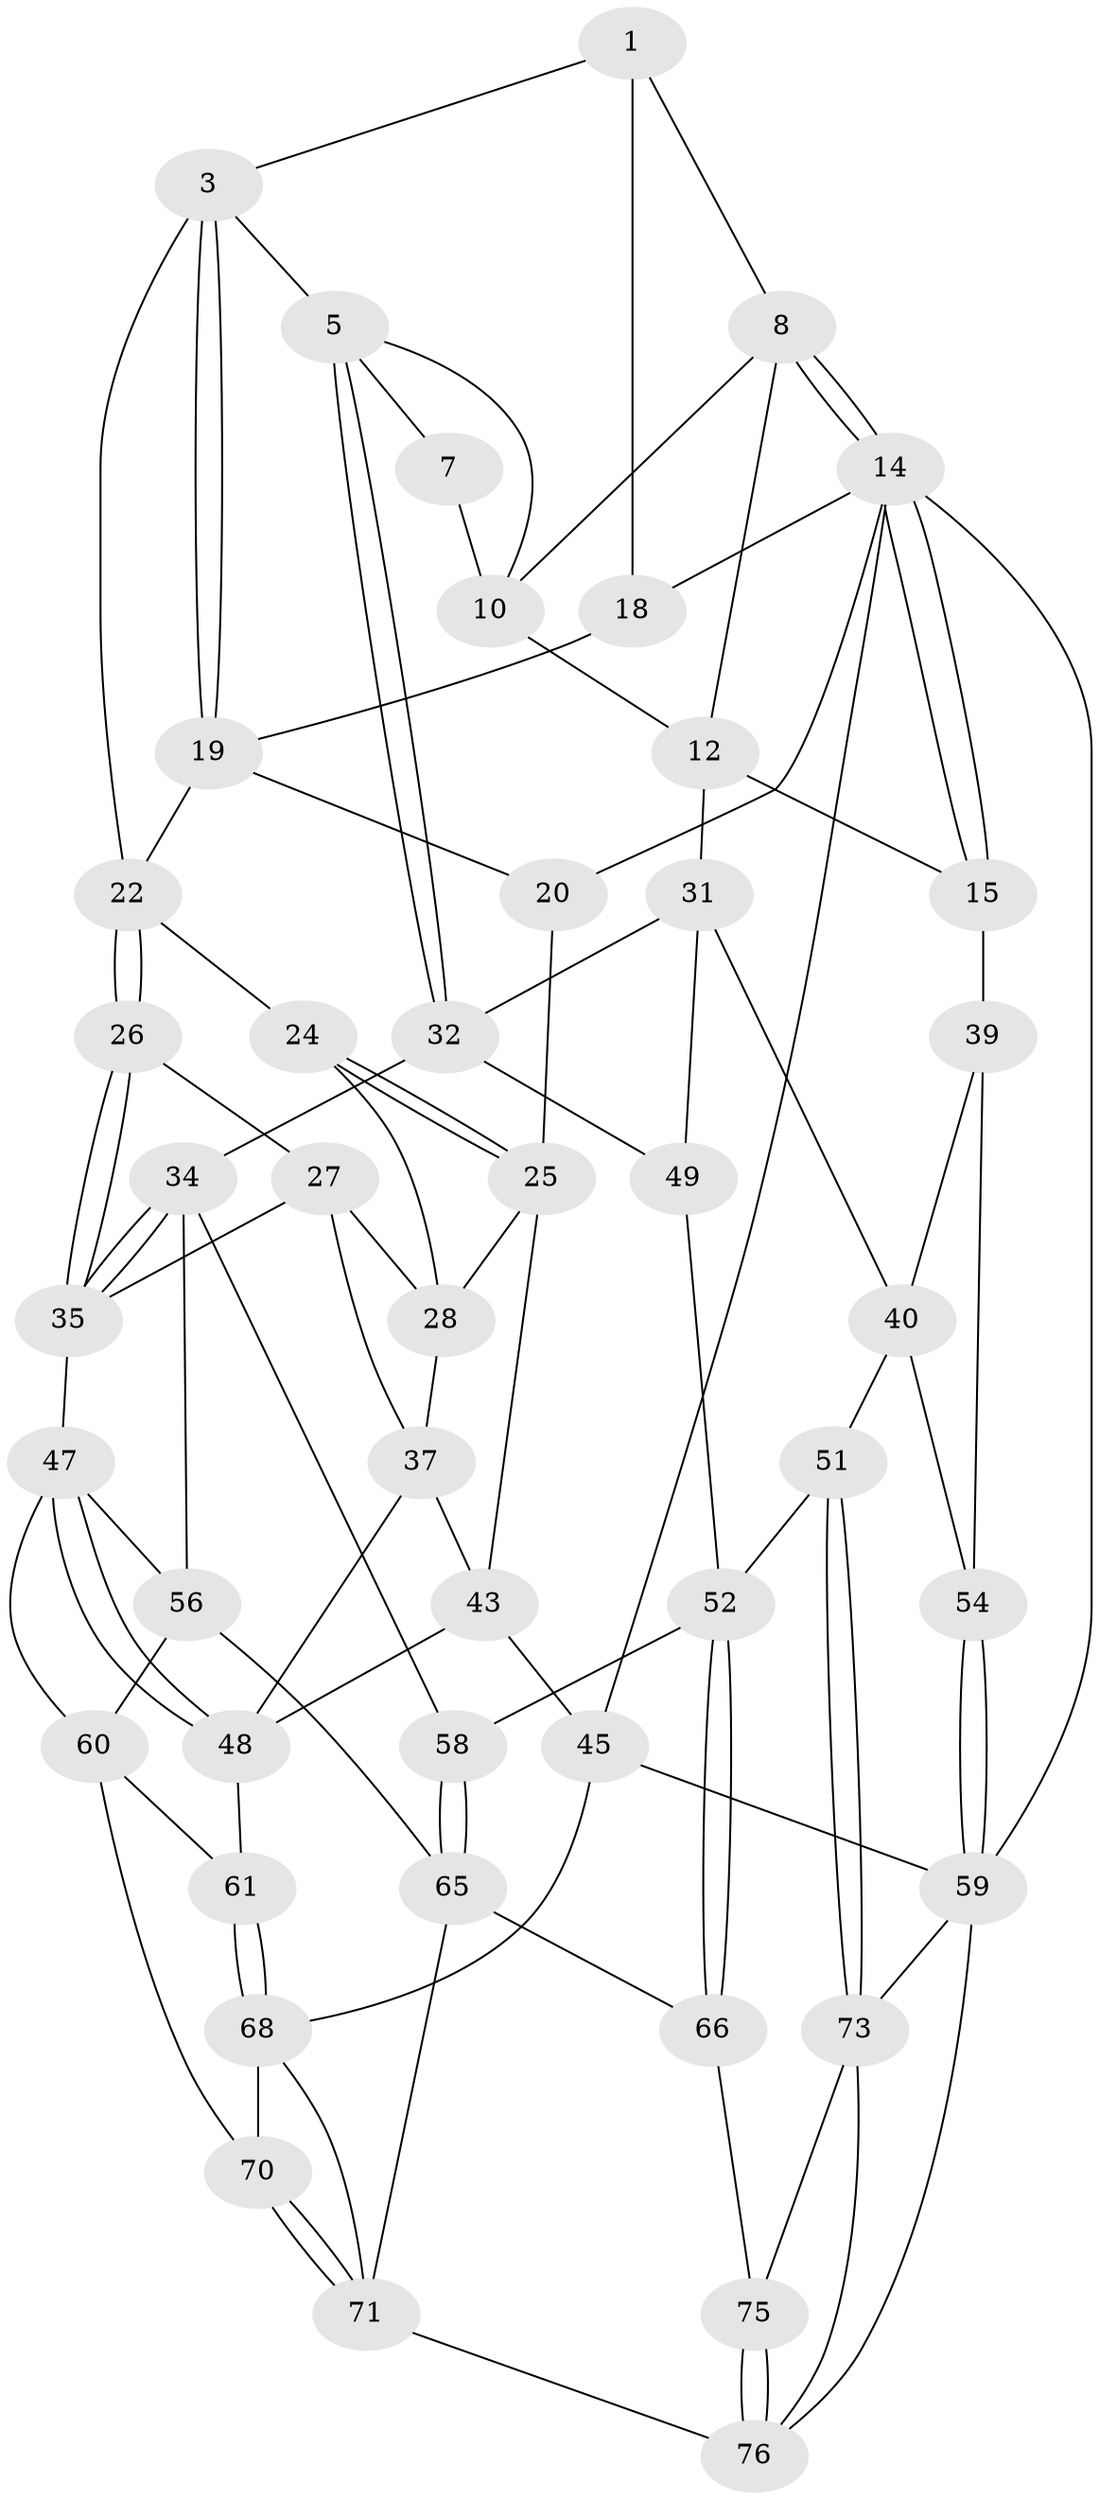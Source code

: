 // original degree distribution, {3: 0.02564102564102564, 5: 0.5128205128205128, 6: 0.21794871794871795, 4: 0.24358974358974358}
// Generated by graph-tools (version 1.1) at 2025/11/02/27/25 16:11:53]
// undirected, 46 vertices, 101 edges
graph export_dot {
graph [start="1"]
  node [color=gray90,style=filled];
  1 [pos="+0.7595001869093755+0",super="+2"];
  3 [pos="+0.4520944276004624+0.17963730218868276",super="+4"];
  5 [pos="+0.5930966569029067+0.2647772844287686",super="+6"];
  7 [pos="+0.7465894707984+0"];
  8 [pos="+1+0",super="+9"];
  10 [pos="+0.835274579469711+0.12853886861192645",super="+11"];
  12 [pos="+0.9548905470122944+0.3150215061955077",super="+13"];
  14 [pos="+1+0",super="+17"];
  15 [pos="+1+0.31674788636617807",super="+16"];
  18 [pos="+0.22327621398727718+0"];
  19 [pos="+0.19011277285932082+0.16525667821298748",super="+21"];
  20 [pos="+0+0"];
  22 [pos="+0.3298365310885173+0.295019167084654",super="+23"];
  24 [pos="+0.1165858888077275+0.27144677891289937"];
  25 [pos="+0+0.08969165250182898",super="+30"];
  26 [pos="+0.32712530208213947+0.3022273554480084"];
  27 [pos="+0.1949673637956099+0.3833773201871769",super="+36"];
  28 [pos="+0.1345490470266388+0.343650327010062",super="+29"];
  31 [pos="+0.787620790385171+0.523181604705467",super="+41"];
  32 [pos="+0.5882490403061195+0.32906638104918845",super="+33"];
  34 [pos="+0.40017182625582354+0.5573262957714942",super="+55"];
  35 [pos="+0.396416870649951+0.5555139801617097",super="+38"];
  37 [pos="+0.07627152508202548+0.46106718556390536",super="+42"];
  39 [pos="+0.903789211989466+0.5825999659977417",super="+46"];
  40 [pos="+0.8804708311479568+0.5985680373418084",super="+50"];
  43 [pos="+0+0.6126074088986596",super="+44"];
  45 [pos="+0+1"];
  47 [pos="+0.16679734511912775+0.6076944599510419",super="+57"];
  48 [pos="+0+0.6330021967785741",super="+62"];
  49 [pos="+0.6536190718421461+0.6089108504741809"];
  51 [pos="+0.808084635025535+0.8068209263163449"];
  52 [pos="+0.7109399440174164+0.7987211942358688",super="+53"];
  54 [pos="+1+0.7678856152966788"];
  56 [pos="+0.29150604483280684+0.759933611963106",super="+63"];
  58 [pos="+0.45818033489104815+0.7521157692557474"];
  59 [pos="+1+1",super="+72"];
  60 [pos="+0.1629274520270033+0.6913558269017357",super="+64"];
  61 [pos="+0.0962167221197621+0.8049954596657146"];
  65 [pos="+0.4545021656799557+0.8762722730110901",super="+67"];
  66 [pos="+0.6559510665171566+0.86175796507318"];
  68 [pos="+0.1437623531190711+0.9416899129081203",super="+69"];
  70 [pos="+0.16456257137577263+0.9277081111602502"];
  71 [pos="+0.5053974548586713+0.9678962905688077",super="+78"];
  73 [pos="+0.8611786780229209+0.8892860823531291",super="+74"];
  75 [pos="+0.7128652327830821+0.9352356987422442"];
  76 [pos="+0.7530437017779644+1",super="+77"];
  1 -- 8;
  1 -- 18;
  1 -- 3;
  3 -- 19;
  3 -- 19;
  3 -- 5;
  3 -- 22;
  5 -- 32;
  5 -- 32;
  5 -- 7;
  5 -- 10;
  7 -- 10;
  8 -- 14;
  8 -- 14;
  8 -- 10;
  8 -- 12;
  10 -- 12;
  12 -- 31;
  12 -- 15;
  14 -- 15;
  14 -- 15;
  14 -- 59;
  14 -- 18;
  14 -- 20;
  14 -- 45;
  15 -- 39 [weight=2];
  18 -- 19;
  19 -- 20;
  19 -- 22;
  20 -- 25;
  22 -- 26;
  22 -- 26;
  22 -- 24;
  24 -- 25;
  24 -- 25;
  24 -- 28;
  25 -- 43;
  25 -- 28;
  26 -- 27;
  26 -- 35;
  26 -- 35;
  27 -- 28;
  27 -- 35;
  27 -- 37;
  28 -- 37;
  31 -- 32;
  31 -- 40;
  31 -- 49;
  32 -- 49;
  32 -- 34;
  34 -- 35;
  34 -- 35;
  34 -- 56;
  34 -- 58;
  35 -- 47;
  37 -- 48;
  37 -- 43;
  39 -- 40;
  39 -- 54;
  40 -- 51;
  40 -- 54;
  43 -- 48;
  43 -- 45;
  45 -- 59;
  45 -- 68;
  47 -- 48;
  47 -- 48;
  47 -- 56;
  47 -- 60;
  48 -- 61;
  49 -- 52;
  51 -- 52;
  51 -- 73;
  51 -- 73;
  52 -- 66;
  52 -- 66;
  52 -- 58;
  54 -- 59;
  54 -- 59;
  56 -- 65;
  56 -- 60;
  58 -- 65;
  58 -- 65;
  59 -- 73;
  59 -- 76;
  60 -- 61;
  60 -- 70;
  61 -- 68;
  61 -- 68;
  65 -- 66;
  65 -- 71;
  66 -- 75;
  68 -- 70;
  68 -- 71;
  70 -- 71;
  70 -- 71;
  71 -- 76;
  73 -- 75;
  73 -- 76;
  75 -- 76;
  75 -- 76;
}
